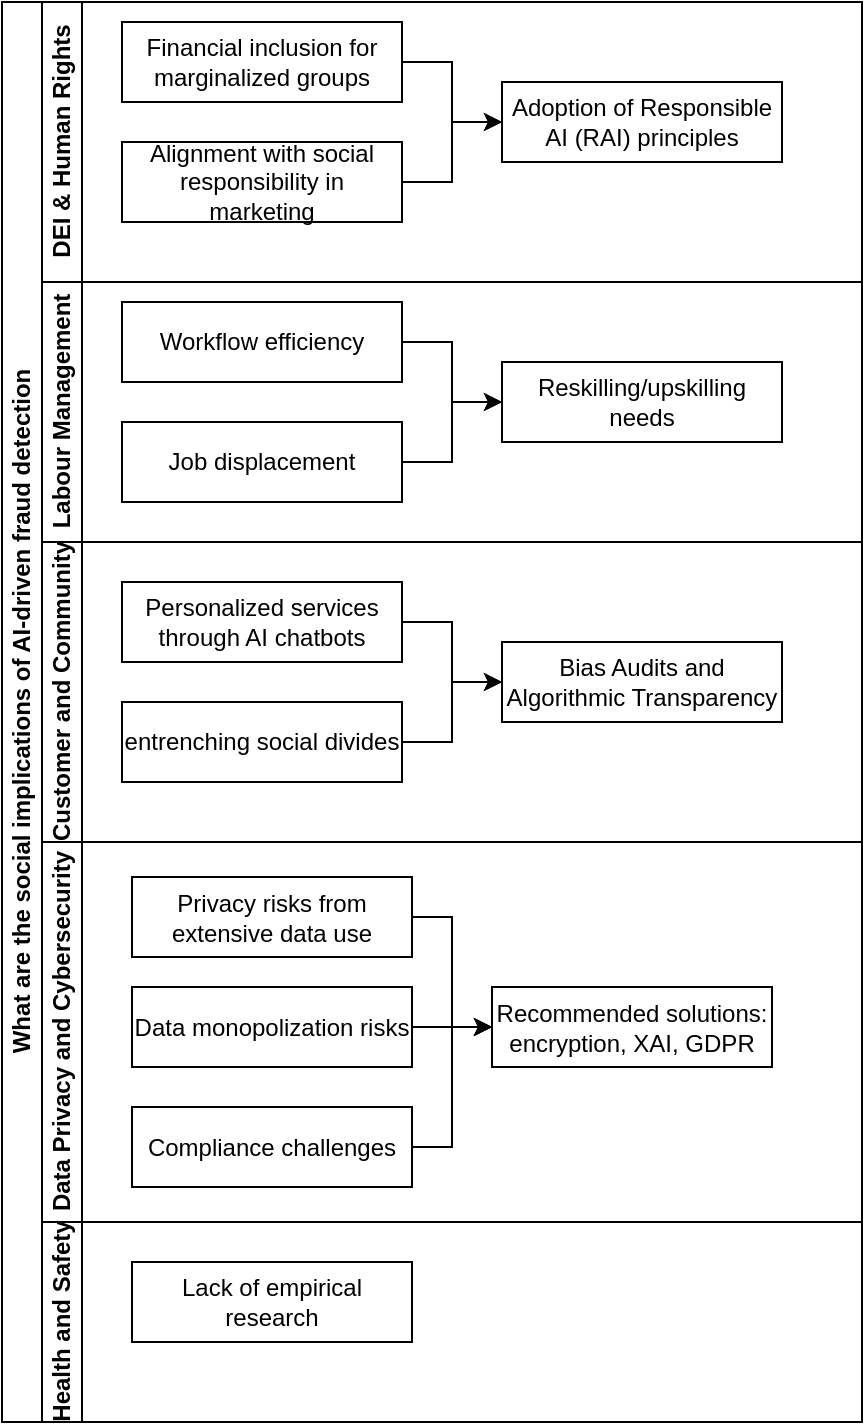 <mxfile version="26.1.0">
  <diagram id="prtHgNgQTEPvFCAcTncT" name="Page-1">
    <mxGraphModel dx="1596" dy="757" grid="1" gridSize="10" guides="1" tooltips="1" connect="1" arrows="1" fold="1" page="1" pageScale="1" pageWidth="827" pageHeight="1169" math="0" shadow="0">
      <root>
        <mxCell id="0" />
        <mxCell id="1" parent="0" />
        <mxCell id="dNxyNK7c78bLwvsdeMH5-19" value="What are the social implications of AI-driven fraud detection" style="swimlane;html=1;childLayout=stackLayout;resizeParent=1;resizeParentMax=0;horizontal=0;startSize=20;horizontalStack=0;" parent="1" vertex="1">
          <mxGeometry x="120" y="120" width="430" height="710" as="geometry" />
        </mxCell>
        <mxCell id="dNxyNK7c78bLwvsdeMH5-20" value="DEI &amp;amp; Human Rights" style="swimlane;html=1;startSize=20;horizontal=0;" parent="dNxyNK7c78bLwvsdeMH5-19" vertex="1">
          <mxGeometry x="20" width="410" height="140" as="geometry" />
        </mxCell>
        <mxCell id="2Log5qRWWk-23_1ZPlTG-42" style="edgeStyle=orthogonalEdgeStyle;rounded=0;orthogonalLoop=1;jettySize=auto;html=1;exitX=1;exitY=0.5;exitDx=0;exitDy=0;entryX=0;entryY=0.5;entryDx=0;entryDy=0;" edge="1" parent="dNxyNK7c78bLwvsdeMH5-20" source="2Log5qRWWk-23_1ZPlTG-34" target="2Log5qRWWk-23_1ZPlTG-36">
          <mxGeometry relative="1" as="geometry" />
        </mxCell>
        <mxCell id="2Log5qRWWk-23_1ZPlTG-34" value="Financial inclusion for marginalized groups" style="whiteSpace=wrap;html=1;" vertex="1" parent="dNxyNK7c78bLwvsdeMH5-20">
          <mxGeometry x="40" y="10" width="140" height="40" as="geometry" />
        </mxCell>
        <mxCell id="2Log5qRWWk-23_1ZPlTG-36" value="Adoption of Responsible AI (RAI) principles" style="whiteSpace=wrap;html=1;" vertex="1" parent="dNxyNK7c78bLwvsdeMH5-20">
          <mxGeometry x="230" y="40" width="140" height="40" as="geometry" />
        </mxCell>
        <mxCell id="2Log5qRWWk-23_1ZPlTG-43" style="edgeStyle=orthogonalEdgeStyle;rounded=0;orthogonalLoop=1;jettySize=auto;html=1;exitX=1;exitY=0.5;exitDx=0;exitDy=0;entryX=0;entryY=0.5;entryDx=0;entryDy=0;" edge="1" parent="dNxyNK7c78bLwvsdeMH5-20" source="2Log5qRWWk-23_1ZPlTG-40" target="2Log5qRWWk-23_1ZPlTG-36">
          <mxGeometry relative="1" as="geometry" />
        </mxCell>
        <mxCell id="2Log5qRWWk-23_1ZPlTG-40" value="Alignment with social responsibility in marketing" style="whiteSpace=wrap;html=1;" vertex="1" parent="dNxyNK7c78bLwvsdeMH5-20">
          <mxGeometry x="40" y="70" width="140" height="40" as="geometry" />
        </mxCell>
        <mxCell id="dNxyNK7c78bLwvsdeMH5-22" value="Labour Management" style="swimlane;html=1;startSize=20;horizontal=0;" parent="dNxyNK7c78bLwvsdeMH5-19" vertex="1">
          <mxGeometry x="20" y="140" width="410" height="130" as="geometry">
            <mxRectangle x="20" y="240" width="430" height="30" as="alternateBounds" />
          </mxGeometry>
        </mxCell>
        <mxCell id="2Log5qRWWk-23_1ZPlTG-54" style="edgeStyle=orthogonalEdgeStyle;rounded=0;orthogonalLoop=1;jettySize=auto;html=1;exitX=1;exitY=0.5;exitDx=0;exitDy=0;entryX=0;entryY=0.5;entryDx=0;entryDy=0;" edge="1" parent="dNxyNK7c78bLwvsdeMH5-22" source="2Log5qRWWk-23_1ZPlTG-47" target="2Log5qRWWk-23_1ZPlTG-51">
          <mxGeometry relative="1" as="geometry" />
        </mxCell>
        <mxCell id="2Log5qRWWk-23_1ZPlTG-47" value="Workflow efficiency" style="whiteSpace=wrap;html=1;" vertex="1" parent="dNxyNK7c78bLwvsdeMH5-22">
          <mxGeometry x="40" y="10" width="140" height="40" as="geometry" />
        </mxCell>
        <mxCell id="2Log5qRWWk-23_1ZPlTG-55" style="edgeStyle=orthogonalEdgeStyle;rounded=0;orthogonalLoop=1;jettySize=auto;html=1;exitX=1;exitY=0.5;exitDx=0;exitDy=0;entryX=0;entryY=0.5;entryDx=0;entryDy=0;" edge="1" parent="dNxyNK7c78bLwvsdeMH5-22" source="2Log5qRWWk-23_1ZPlTG-48" target="2Log5qRWWk-23_1ZPlTG-51">
          <mxGeometry relative="1" as="geometry" />
        </mxCell>
        <mxCell id="2Log5qRWWk-23_1ZPlTG-48" value="Job displacement" style="whiteSpace=wrap;html=1;" vertex="1" parent="dNxyNK7c78bLwvsdeMH5-22">
          <mxGeometry x="40" y="70" width="140" height="40" as="geometry" />
        </mxCell>
        <mxCell id="2Log5qRWWk-23_1ZPlTG-51" value="Reskilling/upskilling needs" style="whiteSpace=wrap;html=1;" vertex="1" parent="dNxyNK7c78bLwvsdeMH5-22">
          <mxGeometry x="230" y="40" width="140" height="40" as="geometry" />
        </mxCell>
        <mxCell id="2Log5qRWWk-23_1ZPlTG-21" value="Customer and Community" style="swimlane;html=1;startSize=20;horizontal=0;" vertex="1" parent="dNxyNK7c78bLwvsdeMH5-19">
          <mxGeometry x="20" y="270" width="410" height="150" as="geometry">
            <mxRectangle x="20" y="240" width="430" height="30" as="alternateBounds" />
          </mxGeometry>
        </mxCell>
        <mxCell id="2Log5qRWWk-23_1ZPlTG-61" style="edgeStyle=orthogonalEdgeStyle;rounded=0;orthogonalLoop=1;jettySize=auto;html=1;exitX=1;exitY=0.5;exitDx=0;exitDy=0;entryX=0;entryY=0.5;entryDx=0;entryDy=0;" edge="1" parent="2Log5qRWWk-23_1ZPlTG-21" source="2Log5qRWWk-23_1ZPlTG-52" target="2Log5qRWWk-23_1ZPlTG-60">
          <mxGeometry relative="1" as="geometry" />
        </mxCell>
        <mxCell id="2Log5qRWWk-23_1ZPlTG-52" value="Personalized services through AI chatbots" style="whiteSpace=wrap;html=1;" vertex="1" parent="2Log5qRWWk-23_1ZPlTG-21">
          <mxGeometry x="40" y="20" width="140" height="40" as="geometry" />
        </mxCell>
        <mxCell id="2Log5qRWWk-23_1ZPlTG-63" style="edgeStyle=orthogonalEdgeStyle;rounded=0;orthogonalLoop=1;jettySize=auto;html=1;exitX=1;exitY=0.5;exitDx=0;exitDy=0;entryX=0;entryY=0.5;entryDx=0;entryDy=0;" edge="1" parent="2Log5qRWWk-23_1ZPlTG-21" source="2Log5qRWWk-23_1ZPlTG-53" target="2Log5qRWWk-23_1ZPlTG-60">
          <mxGeometry relative="1" as="geometry" />
        </mxCell>
        <mxCell id="2Log5qRWWk-23_1ZPlTG-53" value="entrenching social divides" style="whiteSpace=wrap;html=1;" vertex="1" parent="2Log5qRWWk-23_1ZPlTG-21">
          <mxGeometry x="40" y="80" width="140" height="40" as="geometry" />
        </mxCell>
        <mxCell id="2Log5qRWWk-23_1ZPlTG-60" value="Bias Audits and Algorithmic Transparency" style="whiteSpace=wrap;html=1;" vertex="1" parent="2Log5qRWWk-23_1ZPlTG-21">
          <mxGeometry x="230" y="50" width="140" height="40" as="geometry" />
        </mxCell>
        <mxCell id="2Log5qRWWk-23_1ZPlTG-25" value="Data Privacy and Cybersecurity" style="swimlane;html=1;startSize=20;horizontal=0;" vertex="1" parent="dNxyNK7c78bLwvsdeMH5-19">
          <mxGeometry x="20" y="420" width="410" height="190" as="geometry">
            <mxRectangle x="20" y="240" width="430" height="30" as="alternateBounds" />
          </mxGeometry>
        </mxCell>
        <mxCell id="2Log5qRWWk-23_1ZPlTG-68" style="edgeStyle=orthogonalEdgeStyle;rounded=0;orthogonalLoop=1;jettySize=auto;html=1;exitX=1;exitY=0.5;exitDx=0;exitDy=0;entryX=0;entryY=0.5;entryDx=0;entryDy=0;" edge="1" parent="2Log5qRWWk-23_1ZPlTG-25" source="2Log5qRWWk-23_1ZPlTG-59" target="2Log5qRWWk-23_1ZPlTG-56">
          <mxGeometry relative="1" as="geometry" />
        </mxCell>
        <mxCell id="2Log5qRWWk-23_1ZPlTG-59" value="Privacy risks from extensive data use" style="whiteSpace=wrap;html=1;" vertex="1" parent="2Log5qRWWk-23_1ZPlTG-25">
          <mxGeometry x="45" y="17.5" width="140" height="40" as="geometry" />
        </mxCell>
        <mxCell id="2Log5qRWWk-23_1ZPlTG-69" style="edgeStyle=orthogonalEdgeStyle;rounded=0;orthogonalLoop=1;jettySize=auto;html=1;exitX=1;exitY=0.5;exitDx=0;exitDy=0;" edge="1" parent="2Log5qRWWk-23_1ZPlTG-25" source="2Log5qRWWk-23_1ZPlTG-58">
          <mxGeometry relative="1" as="geometry">
            <mxPoint x="225" y="92.5" as="targetPoint" />
          </mxGeometry>
        </mxCell>
        <mxCell id="2Log5qRWWk-23_1ZPlTG-58" value="Data monopolization risks" style="whiteSpace=wrap;html=1;" vertex="1" parent="2Log5qRWWk-23_1ZPlTG-25">
          <mxGeometry x="45" y="72.5" width="140" height="40" as="geometry" />
        </mxCell>
        <mxCell id="2Log5qRWWk-23_1ZPlTG-70" style="edgeStyle=orthogonalEdgeStyle;rounded=0;orthogonalLoop=1;jettySize=auto;html=1;exitX=1;exitY=0.5;exitDx=0;exitDy=0;entryX=0;entryY=0.5;entryDx=0;entryDy=0;" edge="1" parent="2Log5qRWWk-23_1ZPlTG-25" source="2Log5qRWWk-23_1ZPlTG-57" target="2Log5qRWWk-23_1ZPlTG-56">
          <mxGeometry relative="1" as="geometry" />
        </mxCell>
        <mxCell id="2Log5qRWWk-23_1ZPlTG-57" value="Compliance challenges" style="whiteSpace=wrap;html=1;" vertex="1" parent="2Log5qRWWk-23_1ZPlTG-25">
          <mxGeometry x="45" y="132.5" width="140" height="40" as="geometry" />
        </mxCell>
        <mxCell id="2Log5qRWWk-23_1ZPlTG-56" value="Recommended solutions: encryption, XAI, GDPR" style="whiteSpace=wrap;html=1;" vertex="1" parent="2Log5qRWWk-23_1ZPlTG-25">
          <mxGeometry x="225" y="72.5" width="140" height="40" as="geometry" />
        </mxCell>
        <mxCell id="2Log5qRWWk-23_1ZPlTG-29" value="Health and Safety" style="swimlane;html=1;startSize=20;horizontal=0;" vertex="1" parent="dNxyNK7c78bLwvsdeMH5-19">
          <mxGeometry x="20" y="610" width="410" height="100" as="geometry">
            <mxRectangle x="20" y="240" width="430" height="30" as="alternateBounds" />
          </mxGeometry>
        </mxCell>
        <mxCell id="2Log5qRWWk-23_1ZPlTG-67" value="Lack of empirical research" style="whiteSpace=wrap;html=1;" vertex="1" parent="2Log5qRWWk-23_1ZPlTG-29">
          <mxGeometry x="45" y="20" width="140" height="40" as="geometry" />
        </mxCell>
      </root>
    </mxGraphModel>
  </diagram>
</mxfile>
